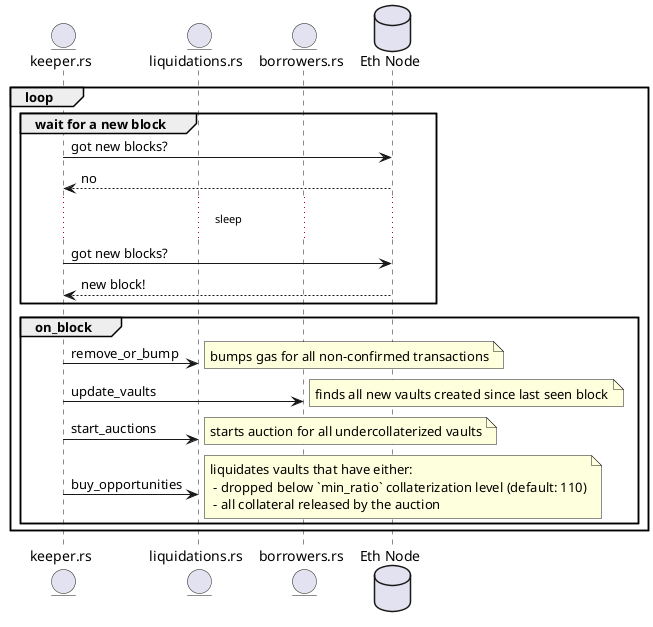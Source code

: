 @startuml Yield v2 Liquidations Bot Architecture
entity keeper.rs
entity liquidations.rs as liq
entity borrowers.rs as borrowers

database "Eth Node" as ethnode

loop
    group wait for a new block
        keeper.rs -> ethnode: got new blocks?
        return no
        ...sleep...
        keeper.rs -> ethnode: got new blocks?
        return new block!
    end

    group on_block
        keeper.rs -> liq: remove_or_bump
        note right: bumps gas for all non-confirmed transactions
        keeper.rs -> borrowers: update_vaults
        note right: finds all new vaults created since last seen block
        keeper.rs -> liq: start_auctions
        note right: starts auction for all undercollaterized vaults
        keeper.rs -> liq: buy_opportunities
        note right: liquidates vaults that have either:\n\
 - dropped below `min_ratio` collaterization level (default: 110)\n\
 - all collateral released by the auction
    end
end
@enduml

@startuml liquidations::remove_or_bump
title liquidations::remove_or_bump
start
while (have pending 'liquidate' txs?) is (yes)
    :tx.max_fee_per_gas = gas_escalator.get_gas_price()
    tx.max_priority_fee_per_gas = gas_escalator.get_gas_price();
endwhile (no)

while (have pending 'start auction' txs?) is (yes)
    :tx.max_fee_per_gas = gas_escalator.get_gas_price()
    tx.max_priority_fee_per_gas = gas_escalator.get_gas_price();
endwhile (no)

end
@enduml

@startuml borrowers::update_vaults
title borrowers::update_vaults
start
group Collect new vaults
    : get all 'Cauldron::VaultPoured' events since last block;
    while (have new VaultPoured event?) is (yes)
        : self.vaults[event.vault_id] = new Vault();
    endwhile (no)
end group
group Update **all** vaults data
    while (all self.vaults are processed?) is (no)
        :update vault data:

        self.vault[vault_id] = get_vault_info(vault_id){
            vault.level = Cauldron::level(vault_id)
            vault.is_collateralized = vault.level >= 0
            vault.under_auction = Witch::auction(vault_id).owner != 0
        };
    endwhile (yes)
end group
end
@enduml


@startuml liquidations::start_auctions
title liquidations::start_auctions
skinparam ConditionEndStyle hline
start
group Check **all** vaults
    while (all self.vaults are processed?) is (no)
        if (vault has no pending liquidation?) then (yes)
            if (vault is undercollaterized?) then (yes)
                if (vault is **not** under auction) then (yes)
                    : With::auction(vault_id);
                endif
            endif
        endif
    endwhile (yes)
end group
end

@startuml liquidations::buy_opportunities
title liquidations::buy_opportunities
skinparam ConditionEndStyle hline
start
group Collect new auctions
    : get all 'Witch::Auctioned' events since last block;
    while (have new Auctioned event?) is (yes)
        : self.auctions[event.vault_id] = new Auction();
    endwhile (no)
end group
group Process **all** auctions
    while (all self.auctions are processed?) is (no)
        if (auction has no pending bid from us?) then (yes)
            :update auction data:

            auction = self.get_auction(auction_id){
                auction.under_auction = Witch::auctions(id).owner != 0
                auction.ratio_pct = Flash::collateral_to_debt_ratio(vault_id, ...)
                    int256 level = cauldron.level(vaultId)
                    uint128 accrued_debt = cauldron.debtToBase(seriesId, art)
                    (, uint32 ratio_u32) = cauldron.spotOracles(baseId, ilkId)

                    return (level * 1e18 / int256(int128(accrued_debt))) + int256(uint256(ratio_u32)) * 1e12
                auction.is_at_minimal_price = Flash::is_at_minimal_price(vault_id, ...)
                    (, uint32 auction_start) = witch.auctions(vaultId)
                    (, uint32 duration, , ) = witch.ilks(ilkId)
                    uint256 elapsed = uint32(block.timestamp) - auction_start
                    return elapsed >= duration
                ...
            };

            if (auction is still open?) then (yes)
                if (auction.ratio_pct < 110% OR auction.is_at_minimal_price) then (yes)
                    :Flash::init_flash();
                endif
            endif
        endif
    endwhile (yes)
end group
end
@enduml